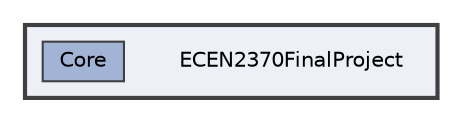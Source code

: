 digraph "ECEN2370FinalProject"
{
 // LATEX_PDF_SIZE
  bgcolor="transparent";
  edge [fontname=Helvetica,fontsize=10,labelfontname=Helvetica,labelfontsize=10];
  node [fontname=Helvetica,fontsize=10,shape=box,height=0.2,width=0.4];
  compound=true
  subgraph clusterdir_164fe90140ee11cf0f7cabfa0c11eb59 {
    graph [ bgcolor="#edf0f7", pencolor="grey25", label="", fontname=Helvetica,fontsize=10 style="filled,bold", URL="dir_164fe90140ee11cf0f7cabfa0c11eb59.html",tooltip=""]
    dir_164fe90140ee11cf0f7cabfa0c11eb59 [shape=plaintext, label="ECEN2370FinalProject"];
  dir_5295a699150d784734f3a058f544f31e [label="Core", fillcolor="#a2b4d6", color="grey25", style="filled", URL="dir_5295a699150d784734f3a058f544f31e.html",tooltip=""];
  }
}

